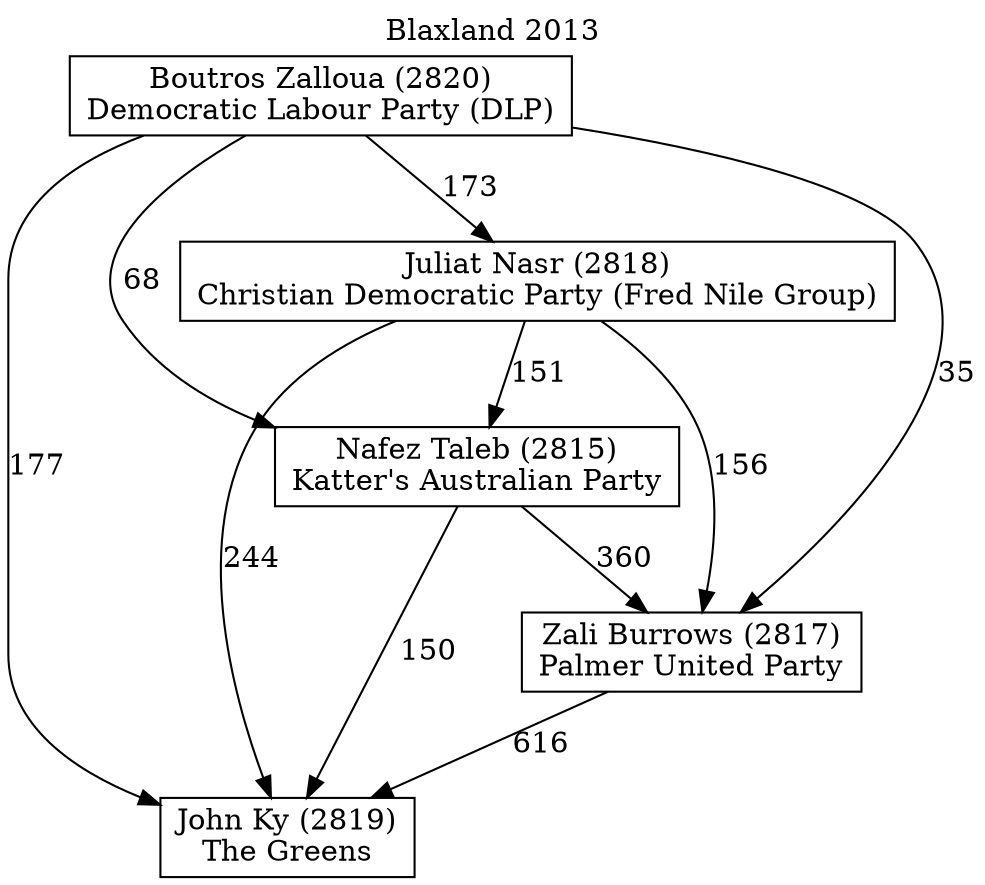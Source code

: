 // House preference flow
digraph "John Ky (2819)_Blaxland_2013" {
	graph [label="Blaxland 2013" labelloc=t mclimit=10]
	node [shape=box]
	"Boutros Zalloua (2820)" [label="Boutros Zalloua (2820)
Democratic Labour Party (DLP)"]
	"John Ky (2819)" [label="John Ky (2819)
The Greens"]
	"Juliat Nasr (2818)" [label="Juliat Nasr (2818)
Christian Democratic Party (Fred Nile Group)"]
	"Nafez Taleb (2815)" [label="Nafez Taleb (2815)
Katter's Australian Party"]
	"Zali Burrows (2817)" [label="Zali Burrows (2817)
Palmer United Party"]
	"Boutros Zalloua (2820)" -> "John Ky (2819)" [label=177]
	"Boutros Zalloua (2820)" -> "Juliat Nasr (2818)" [label=173]
	"Boutros Zalloua (2820)" -> "Nafez Taleb (2815)" [label=68]
	"Boutros Zalloua (2820)" -> "Zali Burrows (2817)" [label=35]
	"Juliat Nasr (2818)" -> "John Ky (2819)" [label=244]
	"Juliat Nasr (2818)" -> "Nafez Taleb (2815)" [label=151]
	"Juliat Nasr (2818)" -> "Zali Burrows (2817)" [label=156]
	"Nafez Taleb (2815)" -> "John Ky (2819)" [label=150]
	"Nafez Taleb (2815)" -> "Zali Burrows (2817)" [label=360]
	"Zali Burrows (2817)" -> "John Ky (2819)" [label=616]
}
